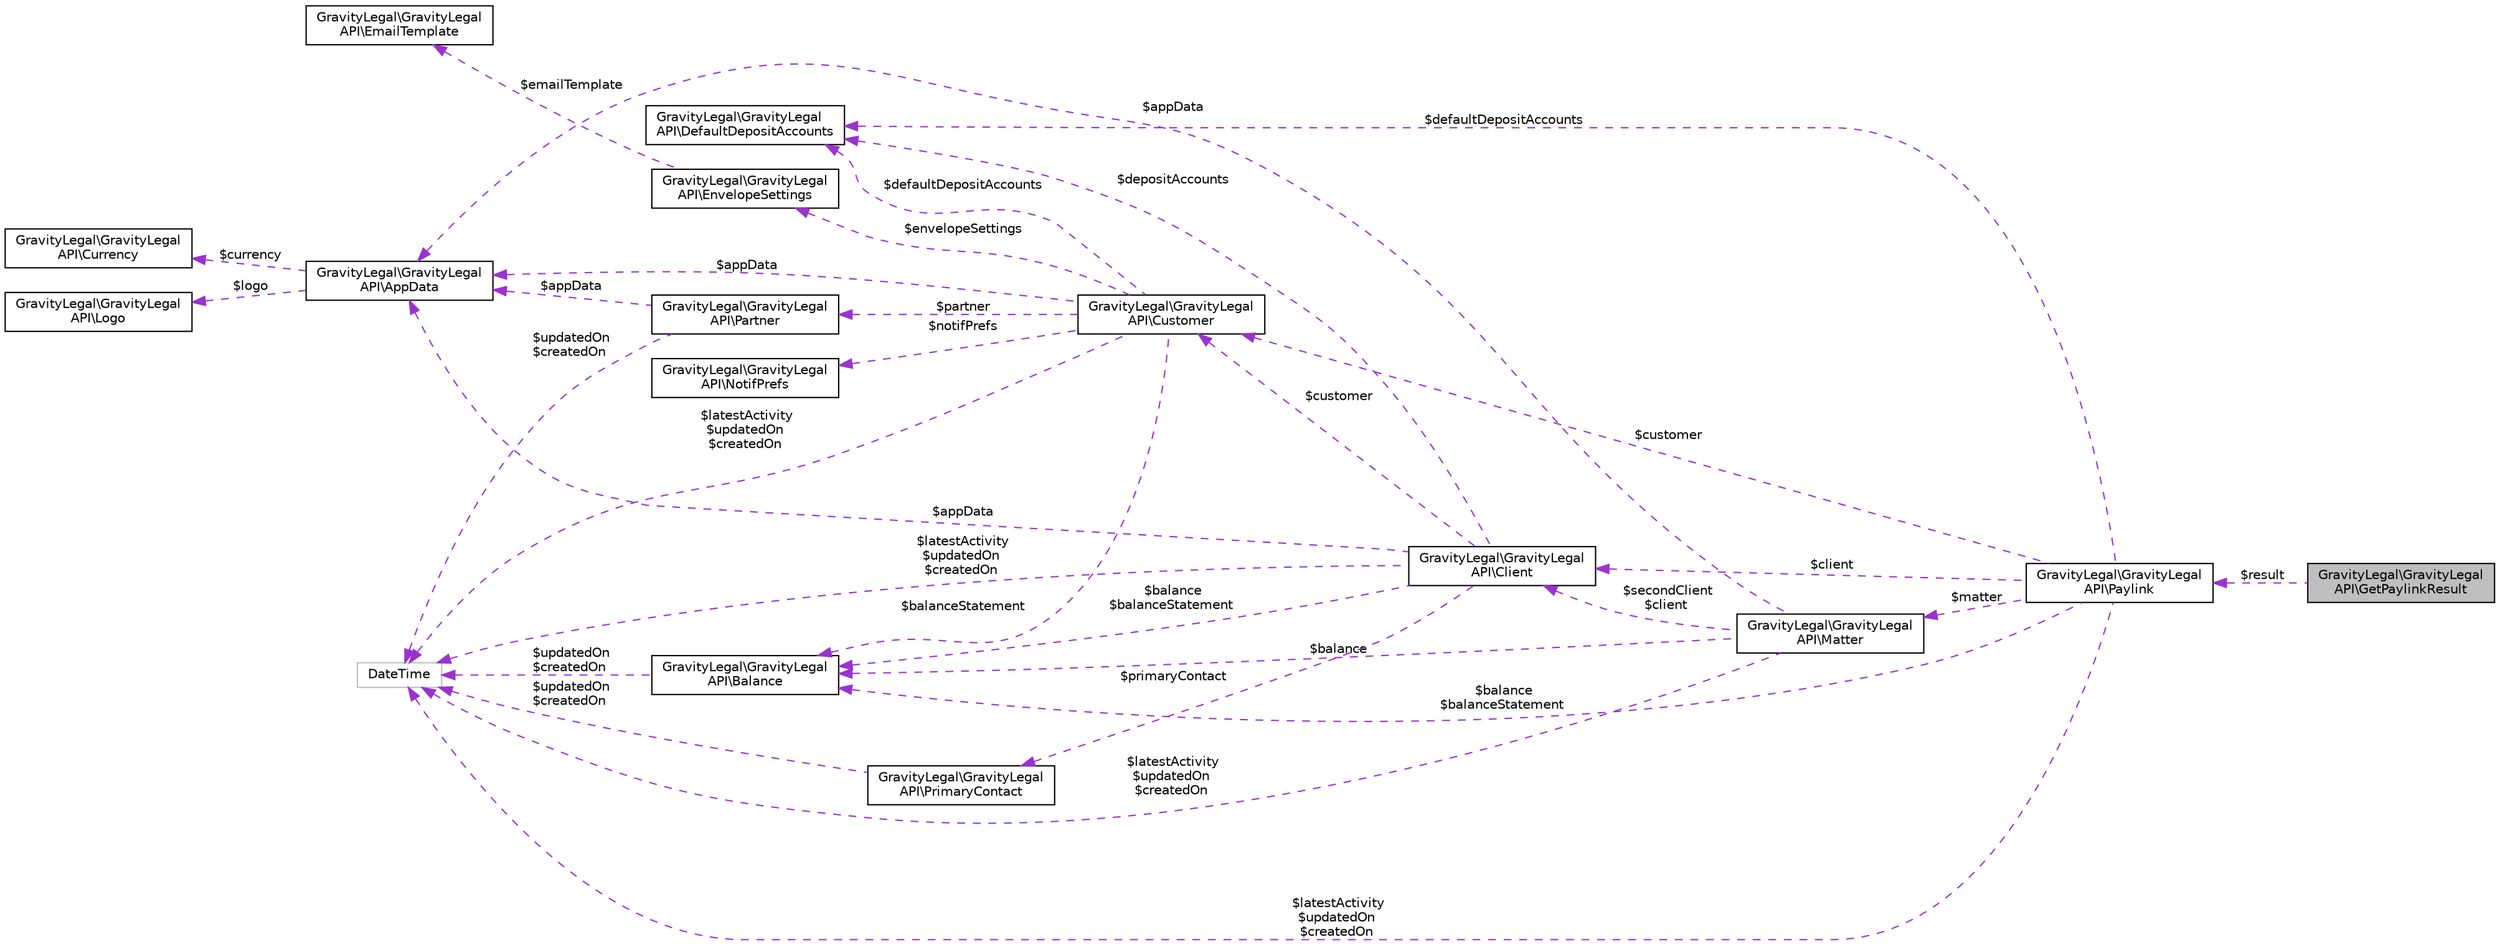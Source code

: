 digraph "GravityLegal\GravityLegalAPI\GetPaylinkResult"
{
 // LATEX_PDF_SIZE
  edge [fontname="Helvetica",fontsize="10",labelfontname="Helvetica",labelfontsize="10"];
  node [fontname="Helvetica",fontsize="10",shape=record];
  rankdir="LR";
  Node1 [label="GravityLegal\\GravityLegal\lAPI\\GetPaylinkResult",height=0.2,width=0.4,color="black", fillcolor="grey75", style="filled", fontcolor="black",tooltip=" "];
  Node2 -> Node1 [dir="back",color="darkorchid3",fontsize="10",style="dashed",label=" $result" ,fontname="Helvetica"];
  Node2 [label="GravityLegal\\GravityLegal\lAPI\\Paylink",height=0.2,width=0.4,color="black", fillcolor="white", style="filled",URL="$classGravityLegal_1_1GravityLegalAPI_1_1Paylink.html",tooltip=" "];
  Node3 -> Node2 [dir="back",color="darkorchid3",fontsize="10",style="dashed",label=" $defaultDepositAccounts" ,fontname="Helvetica"];
  Node3 [label="GravityLegal\\GravityLegal\lAPI\\DefaultDepositAccounts",height=0.2,width=0.4,color="black", fillcolor="white", style="filled",URL="$classGravityLegal_1_1GravityLegalAPI_1_1DefaultDepositAccounts.html",tooltip=" "];
  Node4 -> Node2 [dir="back",color="darkorchid3",fontsize="10",style="dashed",label=" $matter" ,fontname="Helvetica"];
  Node4 [label="GravityLegal\\GravityLegal\lAPI\\Matter",height=0.2,width=0.4,color="black", fillcolor="white", style="filled",URL="$classGravityLegal_1_1GravityLegalAPI_1_1Matter.html",tooltip=" "];
  Node5 -> Node4 [dir="back",color="darkorchid3",fontsize="10",style="dashed",label=" $latestActivity\n$updatedOn\n$createdOn" ,fontname="Helvetica"];
  Node5 [label="DateTime",height=0.2,width=0.4,color="grey75", fillcolor="white", style="filled",tooltip=" "];
  Node6 -> Node4 [dir="back",color="darkorchid3",fontsize="10",style="dashed",label=" $balance" ,fontname="Helvetica"];
  Node6 [label="GravityLegal\\GravityLegal\lAPI\\Balance",height=0.2,width=0.4,color="black", fillcolor="white", style="filled",URL="$classGravityLegal_1_1GravityLegalAPI_1_1Balance.html",tooltip=" "];
  Node5 -> Node6 [dir="back",color="darkorchid3",fontsize="10",style="dashed",label=" $updatedOn\n$createdOn" ,fontname="Helvetica"];
  Node7 -> Node4 [dir="back",color="darkorchid3",fontsize="10",style="dashed",label=" $appData" ,fontname="Helvetica"];
  Node7 [label="GravityLegal\\GravityLegal\lAPI\\AppData",height=0.2,width=0.4,color="black", fillcolor="white", style="filled",URL="$classGravityLegal_1_1GravityLegalAPI_1_1AppData.html",tooltip=" "];
  Node8 -> Node7 [dir="back",color="darkorchid3",fontsize="10",style="dashed",label=" $currency" ,fontname="Helvetica"];
  Node8 [label="GravityLegal\\GravityLegal\lAPI\\Currency",height=0.2,width=0.4,color="black", fillcolor="white", style="filled",URL="$classGravityLegal_1_1GravityLegalAPI_1_1Currency.html",tooltip=" "];
  Node9 -> Node7 [dir="back",color="darkorchid3",fontsize="10",style="dashed",label=" $logo" ,fontname="Helvetica"];
  Node9 [label="GravityLegal\\GravityLegal\lAPI\\Logo",height=0.2,width=0.4,color="black", fillcolor="white", style="filled",URL="$classGravityLegal_1_1GravityLegalAPI_1_1Logo.html",tooltip=" "];
  Node10 -> Node4 [dir="back",color="darkorchid3",fontsize="10",style="dashed",label=" $secondClient\n$client" ,fontname="Helvetica"];
  Node10 [label="GravityLegal\\GravityLegal\lAPI\\Client",height=0.2,width=0.4,color="black", fillcolor="white", style="filled",URL="$classGravityLegal_1_1GravityLegalAPI_1_1Client.html",tooltip=" "];
  Node11 -> Node10 [dir="back",color="darkorchid3",fontsize="10",style="dashed",label=" $primaryContact" ,fontname="Helvetica"];
  Node11 [label="GravityLegal\\GravityLegal\lAPI\\PrimaryContact",height=0.2,width=0.4,color="black", fillcolor="white", style="filled",URL="$classGravityLegal_1_1GravityLegalAPI_1_1PrimaryContact.html",tooltip=" "];
  Node5 -> Node11 [dir="back",color="darkorchid3",fontsize="10",style="dashed",label=" $updatedOn\n$createdOn" ,fontname="Helvetica"];
  Node3 -> Node10 [dir="back",color="darkorchid3",fontsize="10",style="dashed",label=" $depositAccounts" ,fontname="Helvetica"];
  Node5 -> Node10 [dir="back",color="darkorchid3",fontsize="10",style="dashed",label=" $latestActivity\n$updatedOn\n$createdOn" ,fontname="Helvetica"];
  Node6 -> Node10 [dir="back",color="darkorchid3",fontsize="10",style="dashed",label=" $balance\n$balanceStatement" ,fontname="Helvetica"];
  Node7 -> Node10 [dir="back",color="darkorchid3",fontsize="10",style="dashed",label=" $appData" ,fontname="Helvetica"];
  Node12 -> Node10 [dir="back",color="darkorchid3",fontsize="10",style="dashed",label=" $customer" ,fontname="Helvetica"];
  Node12 [label="GravityLegal\\GravityLegal\lAPI\\Customer",height=0.2,width=0.4,color="black", fillcolor="white", style="filled",URL="$classGravityLegal_1_1GravityLegalAPI_1_1Customer.html",tooltip=" "];
  Node3 -> Node12 [dir="back",color="darkorchid3",fontsize="10",style="dashed",label=" $defaultDepositAccounts" ,fontname="Helvetica"];
  Node13 -> Node12 [dir="back",color="darkorchid3",fontsize="10",style="dashed",label=" $notifPrefs" ,fontname="Helvetica"];
  Node13 [label="GravityLegal\\GravityLegal\lAPI\\NotifPrefs",height=0.2,width=0.4,color="black", fillcolor="white", style="filled",URL="$classGravityLegal_1_1GravityLegalAPI_1_1NotifPrefs.html",tooltip=" "];
  Node5 -> Node12 [dir="back",color="darkorchid3",fontsize="10",style="dashed",label=" $latestActivity\n$updatedOn\n$createdOn" ,fontname="Helvetica"];
  Node14 -> Node12 [dir="back",color="darkorchid3",fontsize="10",style="dashed",label=" $envelopeSettings" ,fontname="Helvetica"];
  Node14 [label="GravityLegal\\GravityLegal\lAPI\\EnvelopeSettings",height=0.2,width=0.4,color="black", fillcolor="white", style="filled",URL="$classGravityLegal_1_1GravityLegalAPI_1_1EnvelopeSettings.html",tooltip=" "];
  Node15 -> Node14 [dir="back",color="darkorchid3",fontsize="10",style="dashed",label=" $emailTemplate" ,fontname="Helvetica"];
  Node15 [label="GravityLegal\\GravityLegal\lAPI\\EmailTemplate",height=0.2,width=0.4,color="black", fillcolor="white", style="filled",URL="$classGravityLegal_1_1GravityLegalAPI_1_1EmailTemplate.html",tooltip=" "];
  Node6 -> Node12 [dir="back",color="darkorchid3",fontsize="10",style="dashed",label=" $balanceStatement" ,fontname="Helvetica"];
  Node7 -> Node12 [dir="back",color="darkorchid3",fontsize="10",style="dashed",label=" $appData" ,fontname="Helvetica"];
  Node16 -> Node12 [dir="back",color="darkorchid3",fontsize="10",style="dashed",label=" $partner" ,fontname="Helvetica"];
  Node16 [label="GravityLegal\\GravityLegal\lAPI\\Partner",height=0.2,width=0.4,color="black", fillcolor="white", style="filled",URL="$classGravityLegal_1_1GravityLegalAPI_1_1Partner.html",tooltip=" "];
  Node5 -> Node16 [dir="back",color="darkorchid3",fontsize="10",style="dashed",label=" $updatedOn\n$createdOn" ,fontname="Helvetica"];
  Node7 -> Node16 [dir="back",color="darkorchid3",fontsize="10",style="dashed",label=" $appData" ,fontname="Helvetica"];
  Node5 -> Node2 [dir="back",color="darkorchid3",fontsize="10",style="dashed",label=" $latestActivity\n$updatedOn\n$createdOn" ,fontname="Helvetica"];
  Node6 -> Node2 [dir="back",color="darkorchid3",fontsize="10",style="dashed",label=" $balance\n$balanceStatement" ,fontname="Helvetica"];
  Node12 -> Node2 [dir="back",color="darkorchid3",fontsize="10",style="dashed",label=" $customer" ,fontname="Helvetica"];
  Node10 -> Node2 [dir="back",color="darkorchid3",fontsize="10",style="dashed",label=" $client" ,fontname="Helvetica"];
}
